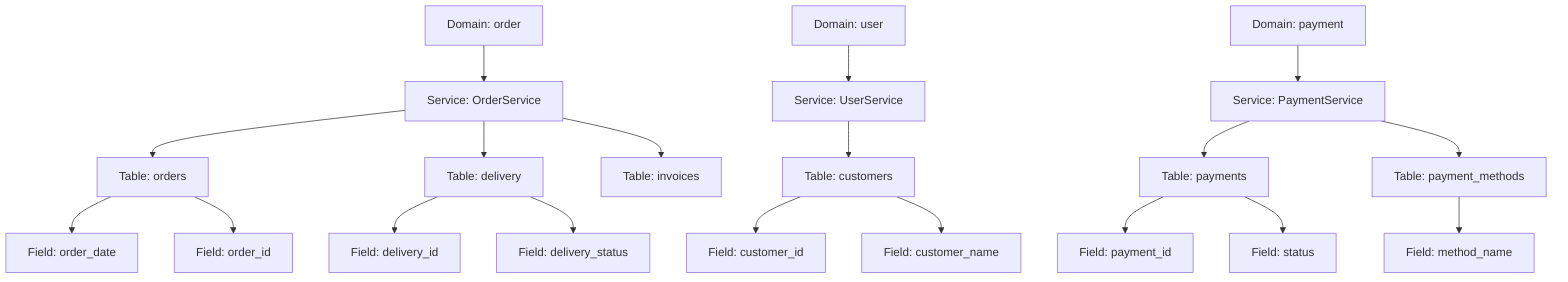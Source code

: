 graph TD
    domain_order[Domain: order]
    domain_order --> service_OrderService[Service: OrderService]
    service_OrderService --> table_orders[Table: orders]
    table_orders --> field_orders_order_date[Field: order_date]
    table_orders --> field_orders_order_id[Field: order_id]
    service_OrderService --> table_delivery[Table: delivery]
    table_delivery --> field_delivery_delivery_id[Field: delivery_id]
    table_delivery --> field_delivery_delivery_status[Field: delivery_status]
    service_OrderService --> table_invoices[Table: invoices]
    domain_user[Domain: user]
    domain_user --> service_UserService[Service: UserService]
    service_UserService --> table_customers[Table: customers]
    table_customers --> field_customers_customer_id[Field: customer_id]
    table_customers --> field_customers_customer_name[Field: customer_name]
    domain_payment[Domain: payment]
    domain_payment --> service_PaymentService[Service: PaymentService]
    service_PaymentService --> table_payments[Table: payments]
    table_payments --> field_payments_payment_id[Field: payment_id]
    table_payments --> field_payments_status[Field: status]
    service_PaymentService --> table_payment_methods[Table: payment_methods]
    table_payment_methods --> field_payment_methods_method_name[Field: method_name]